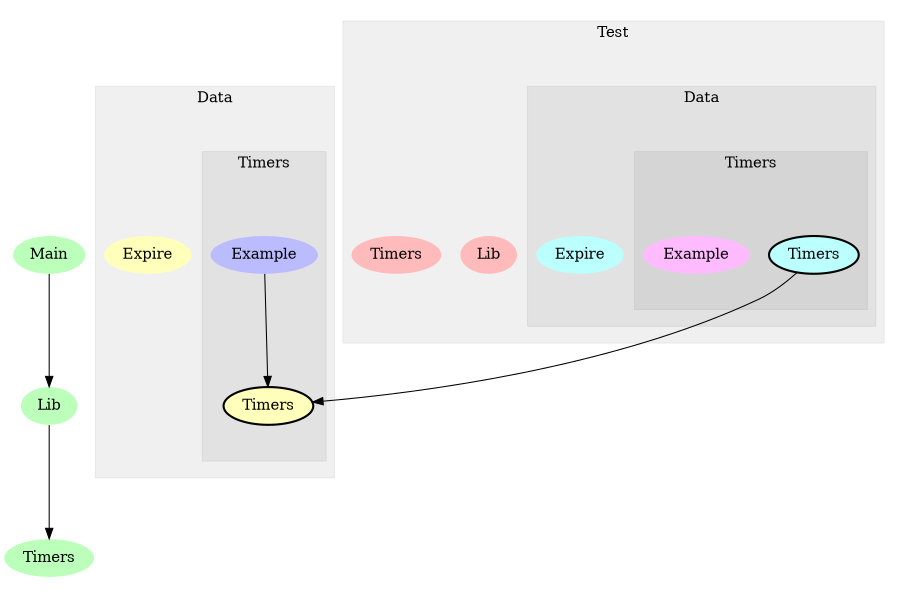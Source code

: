 digraph G {
size="6,4";
ratio="fill";
u0[label="Main",style="filled",fillcolor="#bbffbb",penwidth="0"];
u4[label="Lib",style="filled",fillcolor="#bbffbb",penwidth="0"];
u5[label="Timers",style="filled",fillcolor="#bbffbb",penwidth="0"];
subgraph cluster_0 {
label="Data";
color="#0000000F";
style="filled";
u1[label="Expire",style="filled",fillcolor="#ffffbb",penwidth="0"];
subgraph cluster_1 {
label="Timers";
color="#0000000F";
style="filled";
u3[label="Timers",style="filled,bold",fillcolor="#ffffbb"];
u2[label="Example",style="filled",fillcolor="#bbbbff",penwidth="0"];

}

}
subgraph cluster_2 {
label="Test";
color="#0000000F";
style="filled";
u9[label="Lib",style="filled",fillcolor="#ffbbbb",penwidth="0"];
u10[label="Timers",style="filled",fillcolor="#ffbbbb",penwidth="0"];
subgraph cluster_3 {
label="Data";
color="#0000000F";
style="filled";
u6[label="Expire",style="filled",fillcolor="#bbffff",penwidth="0"];
subgraph cluster_4 {
label="Timers";
color="#0000000F";
style="filled";
u8[label="Timers",style="filled,bold",fillcolor="#bbffff"];
u7[label="Example",style="filled",fillcolor="#ffbbff",penwidth="0"];

}

}

}
u0 -> u4;
u2 -> u3;
u4 -> u5;
u8 -> u3;

}
